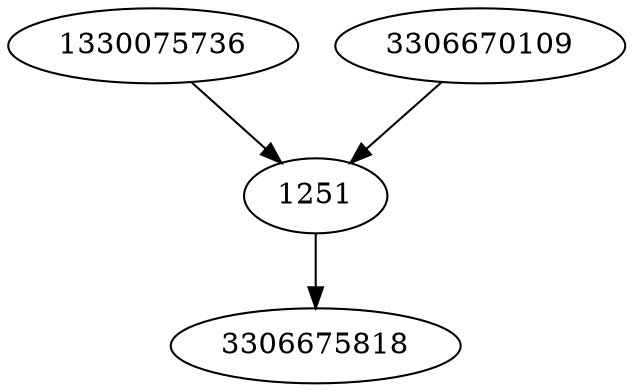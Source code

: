strict digraph  {
1330075736;
3306675818;
1251;
3306670109;
1330075736 -> 1251;
1251 -> 3306675818;
3306670109 -> 1251;
}
